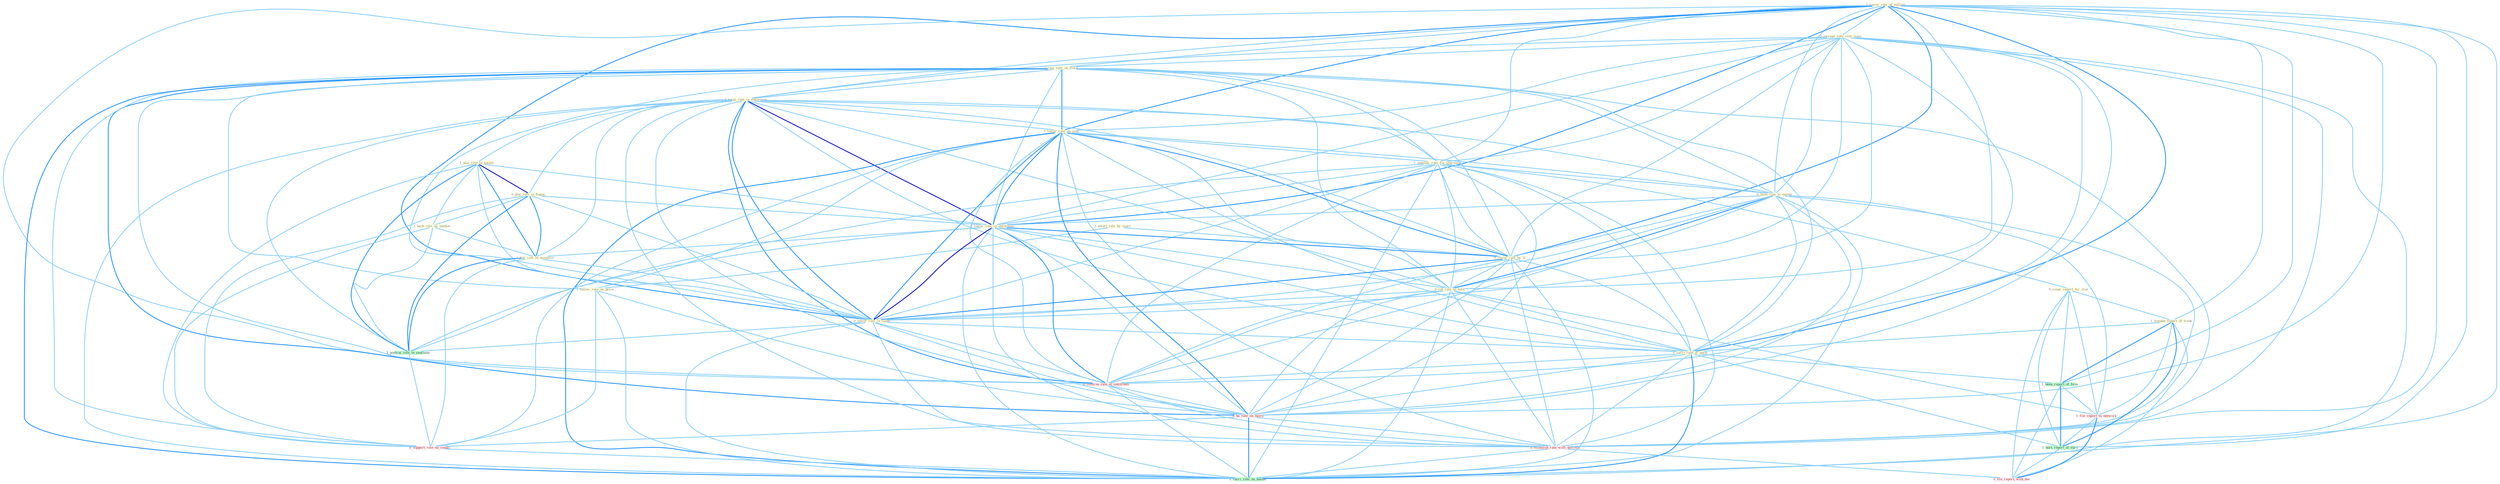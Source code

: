 Graph G{ 
    node
    [shape=polygon,style=filled,width=.5,height=.06,color="#BDFCC9",fixedsize=true,fontsize=4,
    fontcolor="#2f4f4f"];
    {node
    [color="#ffffe0", fontcolor="#8b7d6b"] "1_lower_rate_of_million " "0_increas_rate_over_time " "1_rais_rate_on_stock " "1_relax_rate_in_entitynam " "1_plai_role_in_loyalti " "1_await_rule_by_court " "1_lower_rate_on_issu " "1_announc_rate_for_yearnum " "0_plai_role_in_financ " "1_back_role_as_mediat " "0_have_rate_to_extent " "0_lower_rate_in_entitynam " "1_ban_role_in_assassin " "0_scour_report_for_clue " "0_lower_rate_by_% " "1_mandat_report_of_trade " "0_cut_rate_to_hold " "0_lower_rate_in_come " "1_carri_rate_of_point " "1_follow_rule_on_price "}
{node [color="#fff0f5", fontcolor="#b22222"] "0_confirm_rate_at_entitynam " "1_file_report_to_network " "0_ha_rate_on_morn " "0_support_role_on_condit " "0_establish_rate_with_descend " "0_file_report_with_the "}
edge [color="#B0E2FF"];

	"1_lower_rate_of_million " -- "0_increas_rate_over_time " [w="1", color="#87cefa" ];
	"1_lower_rate_of_million " -- "1_rais_rate_on_stock " [w="1", color="#87cefa" ];
	"1_lower_rate_of_million " -- "1_relax_rate_in_entitynam " [w="1", color="#87cefa" ];
	"1_lower_rate_of_million " -- "1_lower_rate_on_issu " [w="2", color="#1e90ff" , len=0.8];
	"1_lower_rate_of_million " -- "1_announc_rate_for_yearnum " [w="1", color="#87cefa" ];
	"1_lower_rate_of_million " -- "0_have_rate_to_extent " [w="1", color="#87cefa" ];
	"1_lower_rate_of_million " -- "0_lower_rate_in_entitynam " [w="2", color="#1e90ff" , len=0.8];
	"1_lower_rate_of_million " -- "0_lower_rate_by_% " [w="2", color="#1e90ff" , len=0.8];
	"1_lower_rate_of_million " -- "1_mandat_report_of_trade " [w="1", color="#87cefa" ];
	"1_lower_rate_of_million " -- "0_cut_rate_to_hold " [w="1", color="#87cefa" ];
	"1_lower_rate_of_million " -- "0_lower_rate_in_come " [w="2", color="#1e90ff" , len=0.8];
	"1_lower_rate_of_million " -- "1_carri_rate_of_point " [w="2", color="#1e90ff" , len=0.8];
	"1_lower_rate_of_million " -- "0_confirm_rate_at_entitynam " [w="1", color="#87cefa" ];
	"1_lower_rate_of_million " -- "1_been_report_of_firm " [w="1", color="#87cefa" ];
	"1_lower_rate_of_million " -- "0_ha_rate_on_morn " [w="1", color="#87cefa" ];
	"1_lower_rate_of_million " -- "1_hurt_report_of_earn " [w="1", color="#87cefa" ];
	"1_lower_rate_of_million " -- "0_establish_rate_with_descend " [w="1", color="#87cefa" ];
	"1_lower_rate_of_million " -- "1_carri_rate_on_balanc " [w="1", color="#87cefa" ];
	"0_increas_rate_over_time " -- "1_rais_rate_on_stock " [w="1", color="#87cefa" ];
	"0_increas_rate_over_time " -- "1_relax_rate_in_entitynam " [w="1", color="#87cefa" ];
	"0_increas_rate_over_time " -- "1_lower_rate_on_issu " [w="1", color="#87cefa" ];
	"0_increas_rate_over_time " -- "1_announc_rate_for_yearnum " [w="1", color="#87cefa" ];
	"0_increas_rate_over_time " -- "0_have_rate_to_extent " [w="1", color="#87cefa" ];
	"0_increas_rate_over_time " -- "0_lower_rate_in_entitynam " [w="1", color="#87cefa" ];
	"0_increas_rate_over_time " -- "0_lower_rate_by_% " [w="1", color="#87cefa" ];
	"0_increas_rate_over_time " -- "0_cut_rate_to_hold " [w="1", color="#87cefa" ];
	"0_increas_rate_over_time " -- "0_lower_rate_in_come " [w="1", color="#87cefa" ];
	"0_increas_rate_over_time " -- "1_carri_rate_of_point " [w="1", color="#87cefa" ];
	"0_increas_rate_over_time " -- "0_confirm_rate_at_entitynam " [w="1", color="#87cefa" ];
	"0_increas_rate_over_time " -- "0_ha_rate_on_morn " [w="1", color="#87cefa" ];
	"0_increas_rate_over_time " -- "0_establish_rate_with_descend " [w="1", color="#87cefa" ];
	"0_increas_rate_over_time " -- "1_carri_rate_on_balanc " [w="1", color="#87cefa" ];
	"1_rais_rate_on_stock " -- "1_relax_rate_in_entitynam " [w="1", color="#87cefa" ];
	"1_rais_rate_on_stock " -- "1_lower_rate_on_issu " [w="2", color="#1e90ff" , len=0.8];
	"1_rais_rate_on_stock " -- "1_announc_rate_for_yearnum " [w="1", color="#87cefa" ];
	"1_rais_rate_on_stock " -- "0_have_rate_to_extent " [w="1", color="#87cefa" ];
	"1_rais_rate_on_stock " -- "0_lower_rate_in_entitynam " [w="1", color="#87cefa" ];
	"1_rais_rate_on_stock " -- "0_lower_rate_by_% " [w="1", color="#87cefa" ];
	"1_rais_rate_on_stock " -- "0_cut_rate_to_hold " [w="1", color="#87cefa" ];
	"1_rais_rate_on_stock " -- "0_lower_rate_in_come " [w="1", color="#87cefa" ];
	"1_rais_rate_on_stock " -- "1_carri_rate_of_point " [w="1", color="#87cefa" ];
	"1_rais_rate_on_stock " -- "1_follow_rule_on_price " [w="1", color="#87cefa" ];
	"1_rais_rate_on_stock " -- "0_confirm_rate_at_entitynam " [w="1", color="#87cefa" ];
	"1_rais_rate_on_stock " -- "0_ha_rate_on_morn " [w="2", color="#1e90ff" , len=0.8];
	"1_rais_rate_on_stock " -- "0_support_role_on_condit " [w="1", color="#87cefa" ];
	"1_rais_rate_on_stock " -- "0_establish_rate_with_descend " [w="1", color="#87cefa" ];
	"1_rais_rate_on_stock " -- "1_carri_rate_on_balanc " [w="2", color="#1e90ff" , len=0.8];
	"1_relax_rate_in_entitynam " -- "1_plai_role_in_loyalti " [w="1", color="#87cefa" ];
	"1_relax_rate_in_entitynam " -- "1_lower_rate_on_issu " [w="1", color="#87cefa" ];
	"1_relax_rate_in_entitynam " -- "1_announc_rate_for_yearnum " [w="1", color="#87cefa" ];
	"1_relax_rate_in_entitynam " -- "0_plai_role_in_financ " [w="1", color="#87cefa" ];
	"1_relax_rate_in_entitynam " -- "0_have_rate_to_extent " [w="1", color="#87cefa" ];
	"1_relax_rate_in_entitynam " -- "0_lower_rate_in_entitynam " [w="3", color="#0000cd" , len=0.6];
	"1_relax_rate_in_entitynam " -- "1_ban_role_in_assassin " [w="1", color="#87cefa" ];
	"1_relax_rate_in_entitynam " -- "0_lower_rate_by_% " [w="1", color="#87cefa" ];
	"1_relax_rate_in_entitynam " -- "0_cut_rate_to_hold " [w="1", color="#87cefa" ];
	"1_relax_rate_in_entitynam " -- "0_lower_rate_in_come " [w="2", color="#1e90ff" , len=0.8];
	"1_relax_rate_in_entitynam " -- "1_carri_rate_of_point " [w="1", color="#87cefa" ];
	"1_relax_rate_in_entitynam " -- "0_confirm_rate_at_entitynam " [w="2", color="#1e90ff" , len=0.8];
	"1_relax_rate_in_entitynam " -- "1_portrai_role_in_yearnum " [w="1", color="#87cefa" ];
	"1_relax_rate_in_entitynam " -- "0_ha_rate_on_morn " [w="1", color="#87cefa" ];
	"1_relax_rate_in_entitynam " -- "0_establish_rate_with_descend " [w="1", color="#87cefa" ];
	"1_relax_rate_in_entitynam " -- "1_carri_rate_on_balanc " [w="1", color="#87cefa" ];
	"1_plai_role_in_loyalti " -- "0_plai_role_in_financ " [w="3", color="#0000cd" , len=0.6];
	"1_plai_role_in_loyalti " -- "1_back_role_as_mediat " [w="1", color="#87cefa" ];
	"1_plai_role_in_loyalti " -- "0_lower_rate_in_entitynam " [w="1", color="#87cefa" ];
	"1_plai_role_in_loyalti " -- "1_ban_role_in_assassin " [w="2", color="#1e90ff" , len=0.8];
	"1_plai_role_in_loyalti " -- "0_lower_rate_in_come " [w="1", color="#87cefa" ];
	"1_plai_role_in_loyalti " -- "1_portrai_role_in_yearnum " [w="2", color="#1e90ff" , len=0.8];
	"1_plai_role_in_loyalti " -- "0_support_role_on_condit " [w="1", color="#87cefa" ];
	"1_await_rule_by_court " -- "0_lower_rate_by_% " [w="1", color="#87cefa" ];
	"1_await_rule_by_court " -- "1_follow_rule_on_price " [w="1", color="#87cefa" ];
	"1_lower_rate_on_issu " -- "1_announc_rate_for_yearnum " [w="1", color="#87cefa" ];
	"1_lower_rate_on_issu " -- "0_have_rate_to_extent " [w="1", color="#87cefa" ];
	"1_lower_rate_on_issu " -- "0_lower_rate_in_entitynam " [w="2", color="#1e90ff" , len=0.8];
	"1_lower_rate_on_issu " -- "0_lower_rate_by_% " [w="2", color="#1e90ff" , len=0.8];
	"1_lower_rate_on_issu " -- "0_cut_rate_to_hold " [w="1", color="#87cefa" ];
	"1_lower_rate_on_issu " -- "0_lower_rate_in_come " [w="2", color="#1e90ff" , len=0.8];
	"1_lower_rate_on_issu " -- "1_carri_rate_of_point " [w="1", color="#87cefa" ];
	"1_lower_rate_on_issu " -- "1_follow_rule_on_price " [w="1", color="#87cefa" ];
	"1_lower_rate_on_issu " -- "0_confirm_rate_at_entitynam " [w="1", color="#87cefa" ];
	"1_lower_rate_on_issu " -- "0_ha_rate_on_morn " [w="2", color="#1e90ff" , len=0.8];
	"1_lower_rate_on_issu " -- "0_support_role_on_condit " [w="1", color="#87cefa" ];
	"1_lower_rate_on_issu " -- "0_establish_rate_with_descend " [w="1", color="#87cefa" ];
	"1_lower_rate_on_issu " -- "1_carri_rate_on_balanc " [w="2", color="#1e90ff" , len=0.8];
	"1_announc_rate_for_yearnum " -- "0_have_rate_to_extent " [w="1", color="#87cefa" ];
	"1_announc_rate_for_yearnum " -- "0_lower_rate_in_entitynam " [w="1", color="#87cefa" ];
	"1_announc_rate_for_yearnum " -- "0_scour_report_for_clue " [w="1", color="#87cefa" ];
	"1_announc_rate_for_yearnum " -- "0_lower_rate_by_% " [w="1", color="#87cefa" ];
	"1_announc_rate_for_yearnum " -- "0_cut_rate_to_hold " [w="1", color="#87cefa" ];
	"1_announc_rate_for_yearnum " -- "0_lower_rate_in_come " [w="1", color="#87cefa" ];
	"1_announc_rate_for_yearnum " -- "1_carri_rate_of_point " [w="1", color="#87cefa" ];
	"1_announc_rate_for_yearnum " -- "0_confirm_rate_at_entitynam " [w="1", color="#87cefa" ];
	"1_announc_rate_for_yearnum " -- "1_portrai_role_in_yearnum " [w="1", color="#87cefa" ];
	"1_announc_rate_for_yearnum " -- "0_ha_rate_on_morn " [w="1", color="#87cefa" ];
	"1_announc_rate_for_yearnum " -- "0_establish_rate_with_descend " [w="1", color="#87cefa" ];
	"1_announc_rate_for_yearnum " -- "1_carri_rate_on_balanc " [w="1", color="#87cefa" ];
	"0_plai_role_in_financ " -- "1_back_role_as_mediat " [w="1", color="#87cefa" ];
	"0_plai_role_in_financ " -- "0_lower_rate_in_entitynam " [w="1", color="#87cefa" ];
	"0_plai_role_in_financ " -- "1_ban_role_in_assassin " [w="2", color="#1e90ff" , len=0.8];
	"0_plai_role_in_financ " -- "0_lower_rate_in_come " [w="1", color="#87cefa" ];
	"0_plai_role_in_financ " -- "1_portrai_role_in_yearnum " [w="2", color="#1e90ff" , len=0.8];
	"0_plai_role_in_financ " -- "0_support_role_on_condit " [w="1", color="#87cefa" ];
	"1_back_role_as_mediat " -- "1_ban_role_in_assassin " [w="1", color="#87cefa" ];
	"1_back_role_as_mediat " -- "1_portrai_role_in_yearnum " [w="1", color="#87cefa" ];
	"1_back_role_as_mediat " -- "0_support_role_on_condit " [w="1", color="#87cefa" ];
	"0_have_rate_to_extent " -- "0_lower_rate_in_entitynam " [w="1", color="#87cefa" ];
	"0_have_rate_to_extent " -- "0_lower_rate_by_% " [w="1", color="#87cefa" ];
	"0_have_rate_to_extent " -- "0_cut_rate_to_hold " [w="2", color="#1e90ff" , len=0.8];
	"0_have_rate_to_extent " -- "0_lower_rate_in_come " [w="1", color="#87cefa" ];
	"0_have_rate_to_extent " -- "1_carri_rate_of_point " [w="1", color="#87cefa" ];
	"0_have_rate_to_extent " -- "0_confirm_rate_at_entitynam " [w="1", color="#87cefa" ];
	"0_have_rate_to_extent " -- "1_file_report_to_network " [w="1", color="#87cefa" ];
	"0_have_rate_to_extent " -- "0_ha_rate_on_morn " [w="1", color="#87cefa" ];
	"0_have_rate_to_extent " -- "0_establish_rate_with_descend " [w="1", color="#87cefa" ];
	"0_have_rate_to_extent " -- "1_carri_rate_on_balanc " [w="1", color="#87cefa" ];
	"0_lower_rate_in_entitynam " -- "1_ban_role_in_assassin " [w="1", color="#87cefa" ];
	"0_lower_rate_in_entitynam " -- "0_lower_rate_by_% " [w="2", color="#1e90ff" , len=0.8];
	"0_lower_rate_in_entitynam " -- "0_cut_rate_to_hold " [w="1", color="#87cefa" ];
	"0_lower_rate_in_entitynam " -- "0_lower_rate_in_come " [w="3", color="#0000cd" , len=0.6];
	"0_lower_rate_in_entitynam " -- "1_carri_rate_of_point " [w="1", color="#87cefa" ];
	"0_lower_rate_in_entitynam " -- "0_confirm_rate_at_entitynam " [w="2", color="#1e90ff" , len=0.8];
	"0_lower_rate_in_entitynam " -- "1_portrai_role_in_yearnum " [w="1", color="#87cefa" ];
	"0_lower_rate_in_entitynam " -- "0_ha_rate_on_morn " [w="1", color="#87cefa" ];
	"0_lower_rate_in_entitynam " -- "0_establish_rate_with_descend " [w="1", color="#87cefa" ];
	"0_lower_rate_in_entitynam " -- "1_carri_rate_on_balanc " [w="1", color="#87cefa" ];
	"1_ban_role_in_assassin " -- "0_lower_rate_in_come " [w="1", color="#87cefa" ];
	"1_ban_role_in_assassin " -- "1_portrai_role_in_yearnum " [w="2", color="#1e90ff" , len=0.8];
	"1_ban_role_in_assassin " -- "0_support_role_on_condit " [w="1", color="#87cefa" ];
	"0_scour_report_for_clue " -- "1_mandat_report_of_trade " [w="1", color="#87cefa" ];
	"0_scour_report_for_clue " -- "1_been_report_of_firm " [w="1", color="#87cefa" ];
	"0_scour_report_for_clue " -- "1_file_report_to_network " [w="1", color="#87cefa" ];
	"0_scour_report_for_clue " -- "1_hurt_report_of_earn " [w="1", color="#87cefa" ];
	"0_scour_report_for_clue " -- "0_file_report_with_the " [w="1", color="#87cefa" ];
	"0_lower_rate_by_% " -- "0_cut_rate_to_hold " [w="1", color="#87cefa" ];
	"0_lower_rate_by_% " -- "0_lower_rate_in_come " [w="2", color="#1e90ff" , len=0.8];
	"0_lower_rate_by_% " -- "1_carri_rate_of_point " [w="1", color="#87cefa" ];
	"0_lower_rate_by_% " -- "0_confirm_rate_at_entitynam " [w="1", color="#87cefa" ];
	"0_lower_rate_by_% " -- "0_ha_rate_on_morn " [w="1", color="#87cefa" ];
	"0_lower_rate_by_% " -- "0_establish_rate_with_descend " [w="1", color="#87cefa" ];
	"0_lower_rate_by_% " -- "1_carri_rate_on_balanc " [w="1", color="#87cefa" ];
	"1_mandat_report_of_trade " -- "1_carri_rate_of_point " [w="1", color="#87cefa" ];
	"1_mandat_report_of_trade " -- "1_been_report_of_firm " [w="2", color="#1e90ff" , len=0.8];
	"1_mandat_report_of_trade " -- "1_file_report_to_network " [w="1", color="#87cefa" ];
	"1_mandat_report_of_trade " -- "1_hurt_report_of_earn " [w="2", color="#1e90ff" , len=0.8];
	"1_mandat_report_of_trade " -- "0_file_report_with_the " [w="1", color="#87cefa" ];
	"0_cut_rate_to_hold " -- "0_lower_rate_in_come " [w="1", color="#87cefa" ];
	"0_cut_rate_to_hold " -- "1_carri_rate_of_point " [w="1", color="#87cefa" ];
	"0_cut_rate_to_hold " -- "0_confirm_rate_at_entitynam " [w="1", color="#87cefa" ];
	"0_cut_rate_to_hold " -- "1_file_report_to_network " [w="1", color="#87cefa" ];
	"0_cut_rate_to_hold " -- "0_ha_rate_on_morn " [w="1", color="#87cefa" ];
	"0_cut_rate_to_hold " -- "0_establish_rate_with_descend " [w="1", color="#87cefa" ];
	"0_cut_rate_to_hold " -- "1_carri_rate_on_balanc " [w="1", color="#87cefa" ];
	"0_lower_rate_in_come " -- "1_carri_rate_of_point " [w="1", color="#87cefa" ];
	"0_lower_rate_in_come " -- "0_confirm_rate_at_entitynam " [w="1", color="#87cefa" ];
	"0_lower_rate_in_come " -- "1_portrai_role_in_yearnum " [w="1", color="#87cefa" ];
	"0_lower_rate_in_come " -- "0_ha_rate_on_morn " [w="1", color="#87cefa" ];
	"0_lower_rate_in_come " -- "0_establish_rate_with_descend " [w="1", color="#87cefa" ];
	"0_lower_rate_in_come " -- "1_carri_rate_on_balanc " [w="1", color="#87cefa" ];
	"1_carri_rate_of_point " -- "0_confirm_rate_at_entitynam " [w="1", color="#87cefa" ];
	"1_carri_rate_of_point " -- "1_been_report_of_firm " [w="1", color="#87cefa" ];
	"1_carri_rate_of_point " -- "0_ha_rate_on_morn " [w="1", color="#87cefa" ];
	"1_carri_rate_of_point " -- "1_hurt_report_of_earn " [w="1", color="#87cefa" ];
	"1_carri_rate_of_point " -- "0_establish_rate_with_descend " [w="1", color="#87cefa" ];
	"1_carri_rate_of_point " -- "1_carri_rate_on_balanc " [w="2", color="#1e90ff" , len=0.8];
	"1_follow_rule_on_price " -- "0_ha_rate_on_morn " [w="1", color="#87cefa" ];
	"1_follow_rule_on_price " -- "0_support_role_on_condit " [w="1", color="#87cefa" ];
	"1_follow_rule_on_price " -- "1_carri_rate_on_balanc " [w="1", color="#87cefa" ];
	"0_confirm_rate_at_entitynam " -- "0_ha_rate_on_morn " [w="1", color="#87cefa" ];
	"0_confirm_rate_at_entitynam " -- "0_establish_rate_with_descend " [w="1", color="#87cefa" ];
	"0_confirm_rate_at_entitynam " -- "1_carri_rate_on_balanc " [w="1", color="#87cefa" ];
	"1_been_report_of_firm " -- "1_file_report_to_network " [w="1", color="#87cefa" ];
	"1_been_report_of_firm " -- "1_hurt_report_of_earn " [w="2", color="#1e90ff" , len=0.8];
	"1_been_report_of_firm " -- "0_file_report_with_the " [w="1", color="#87cefa" ];
	"1_file_report_to_network " -- "1_hurt_report_of_earn " [w="1", color="#87cefa" ];
	"1_file_report_to_network " -- "0_file_report_with_the " [w="2", color="#1e90ff" , len=0.8];
	"1_portrai_role_in_yearnum " -- "0_support_role_on_condit " [w="1", color="#87cefa" ];
	"0_ha_rate_on_morn " -- "0_support_role_on_condit " [w="1", color="#87cefa" ];
	"0_ha_rate_on_morn " -- "0_establish_rate_with_descend " [w="1", color="#87cefa" ];
	"0_ha_rate_on_morn " -- "1_carri_rate_on_balanc " [w="2", color="#1e90ff" , len=0.8];
	"1_hurt_report_of_earn " -- "0_file_report_with_the " [w="1", color="#87cefa" ];
	"0_support_role_on_condit " -- "1_carri_rate_on_balanc " [w="1", color="#87cefa" ];
	"0_establish_rate_with_descend " -- "1_carri_rate_on_balanc " [w="1", color="#87cefa" ];
	"0_establish_rate_with_descend " -- "0_file_report_with_the " [w="1", color="#87cefa" ];
}